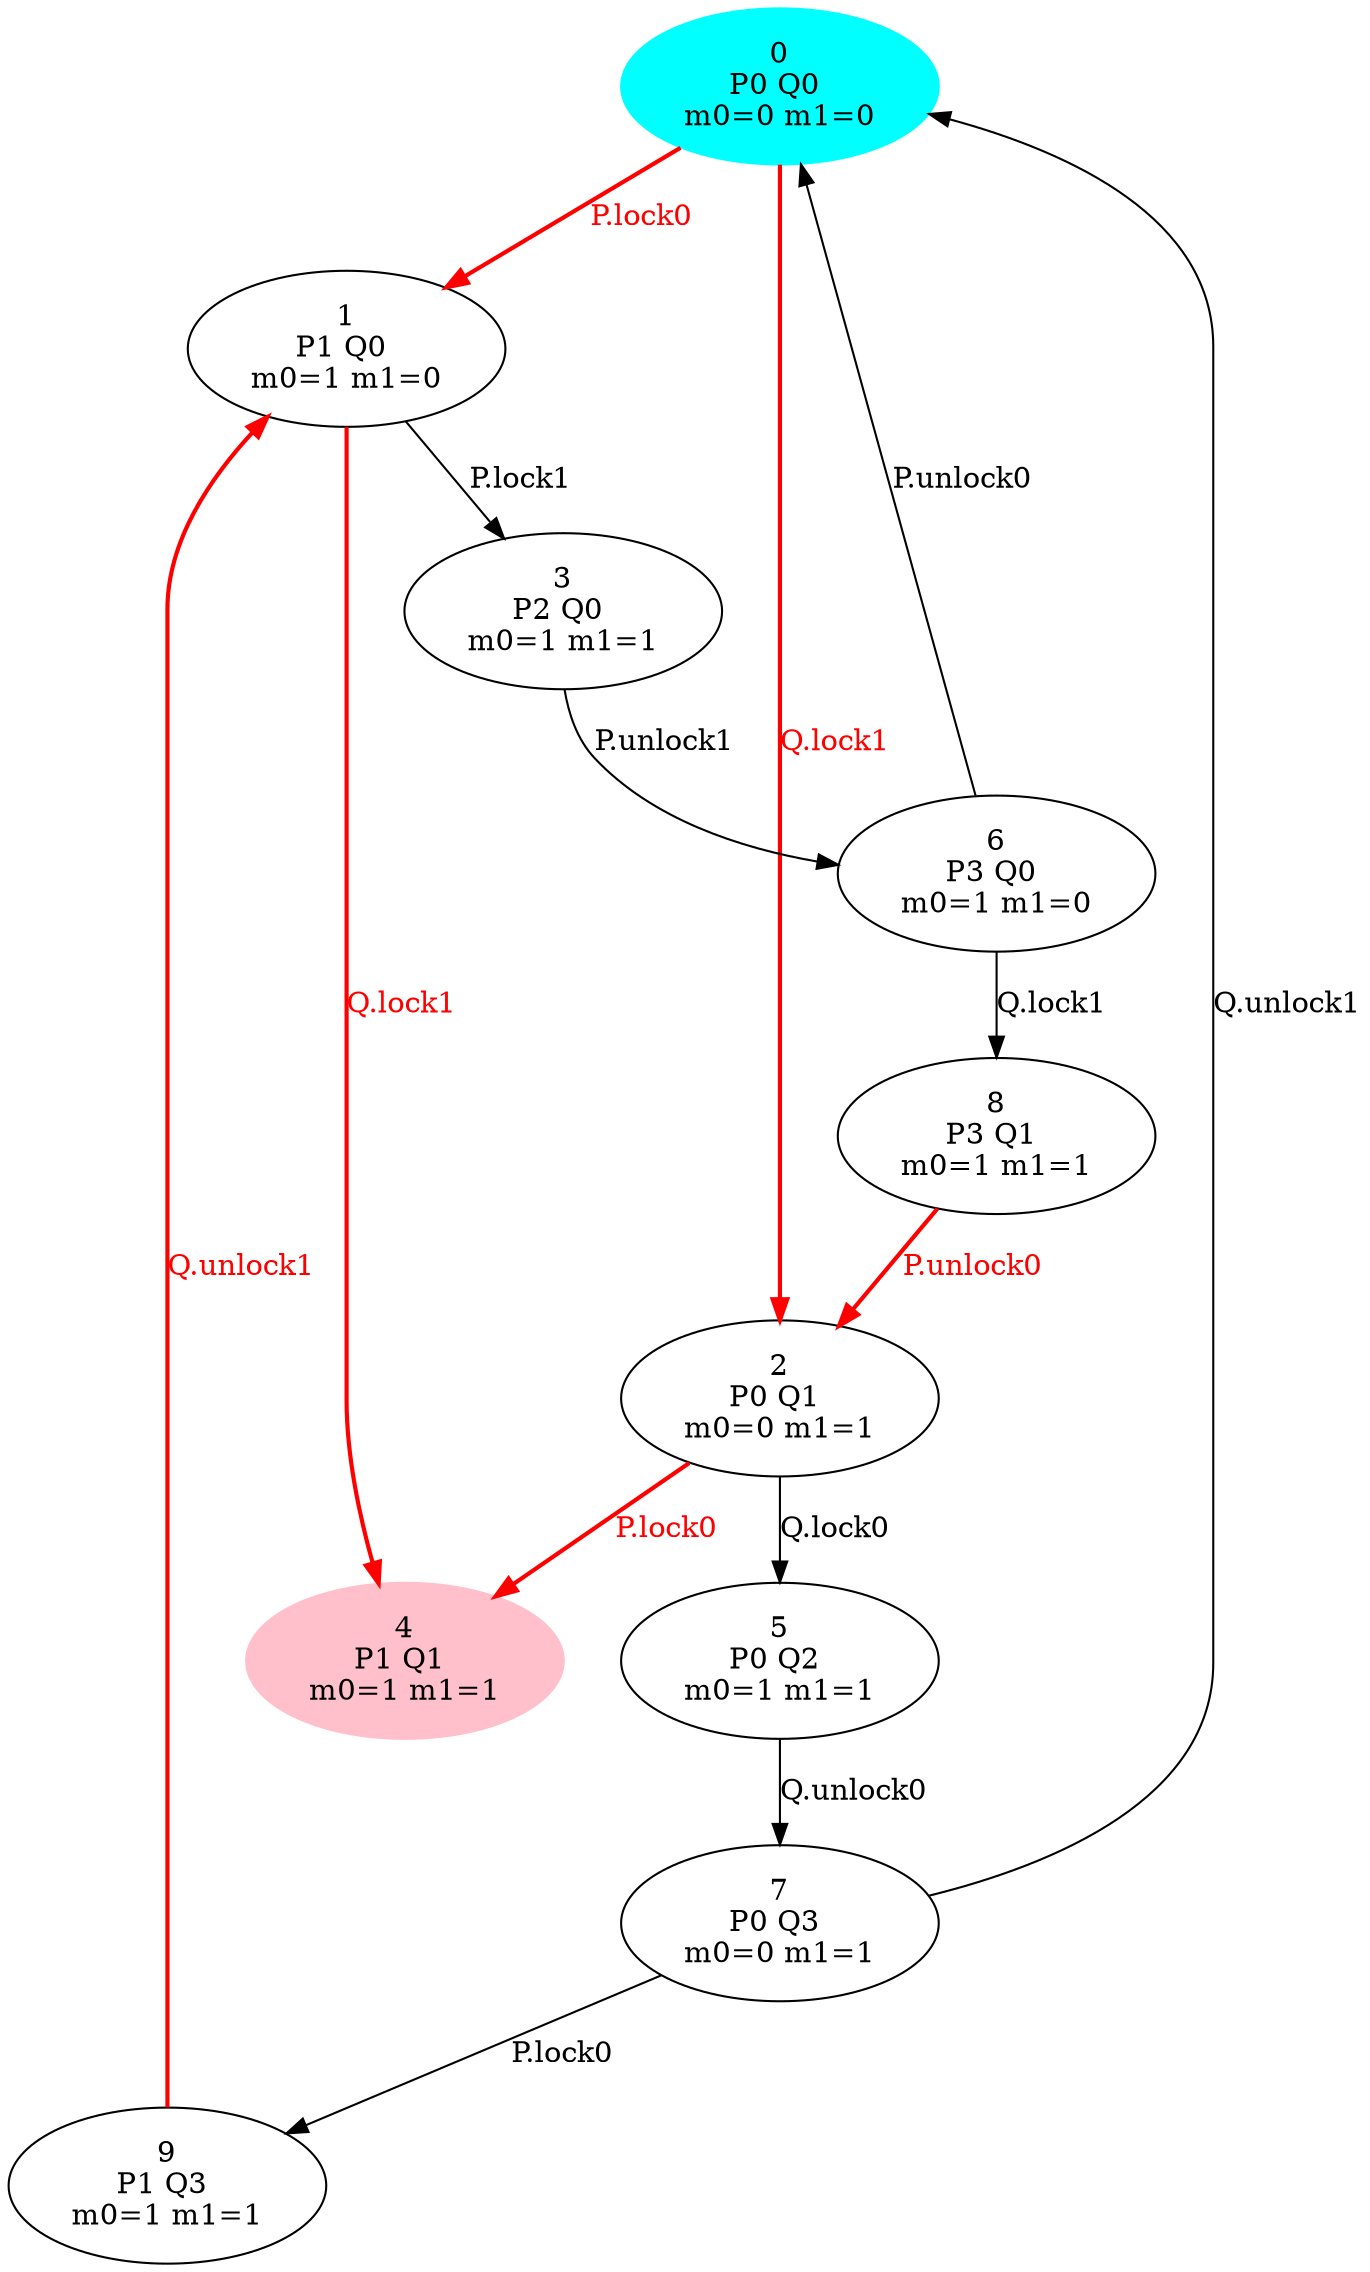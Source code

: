 digraph {
0 [label="0\nP0 Q0 \nm0=0 m1=0"color=cyan, style=filled];
1 [label="1\nP1 Q0 \nm0=1 m1=0"];
2 [label="2\nP0 Q1 \nm0=0 m1=1"];
3 [label="3\nP2 Q0 \nm0=1 m1=1"];
4 [label="4\nP1 Q1 \nm0=1 m1=1"color=pink, style=filled];
5 [label="5\nP0 Q2 \nm0=1 m1=1"];
6 [label="6\nP3 Q0 \nm0=1 m1=0"];
7 [label="7\nP0 Q3 \nm0=0 m1=1"];
8 [label="8\nP3 Q1 \nm0=1 m1=1"];
9 [label="9\nP1 Q3 \nm0=1 m1=1"];
0 -> 1 [label="P.lock0"color=red,fontcolor=red,weight=2,penwidth=2];
0 -> 2 [label="Q.lock1"color=red,fontcolor=red,weight=2,penwidth=2];
1 -> 3 [label="P.lock1"];
1 -> 4 [label="Q.lock1"color=red,fontcolor=red,weight=2,penwidth=2];
2 -> 4 [label="P.lock0"color=red,fontcolor=red,weight=2,penwidth=2];
2 -> 5 [label="Q.lock0"];
3 -> 6 [label="P.unlock1"];
5 -> 7 [label="Q.unlock0"];
6 -> 0 [label="P.unlock0"];
6 -> 8 [label="Q.lock1"];
7 -> 9 [label="P.lock0"];
7 -> 0 [label="Q.unlock1"];
8 -> 2 [label="P.unlock0"color=red,fontcolor=red,weight=2,penwidth=2];
9 -> 1 [label="Q.unlock1"color=red,fontcolor=red,weight=2,penwidth=2];
}
